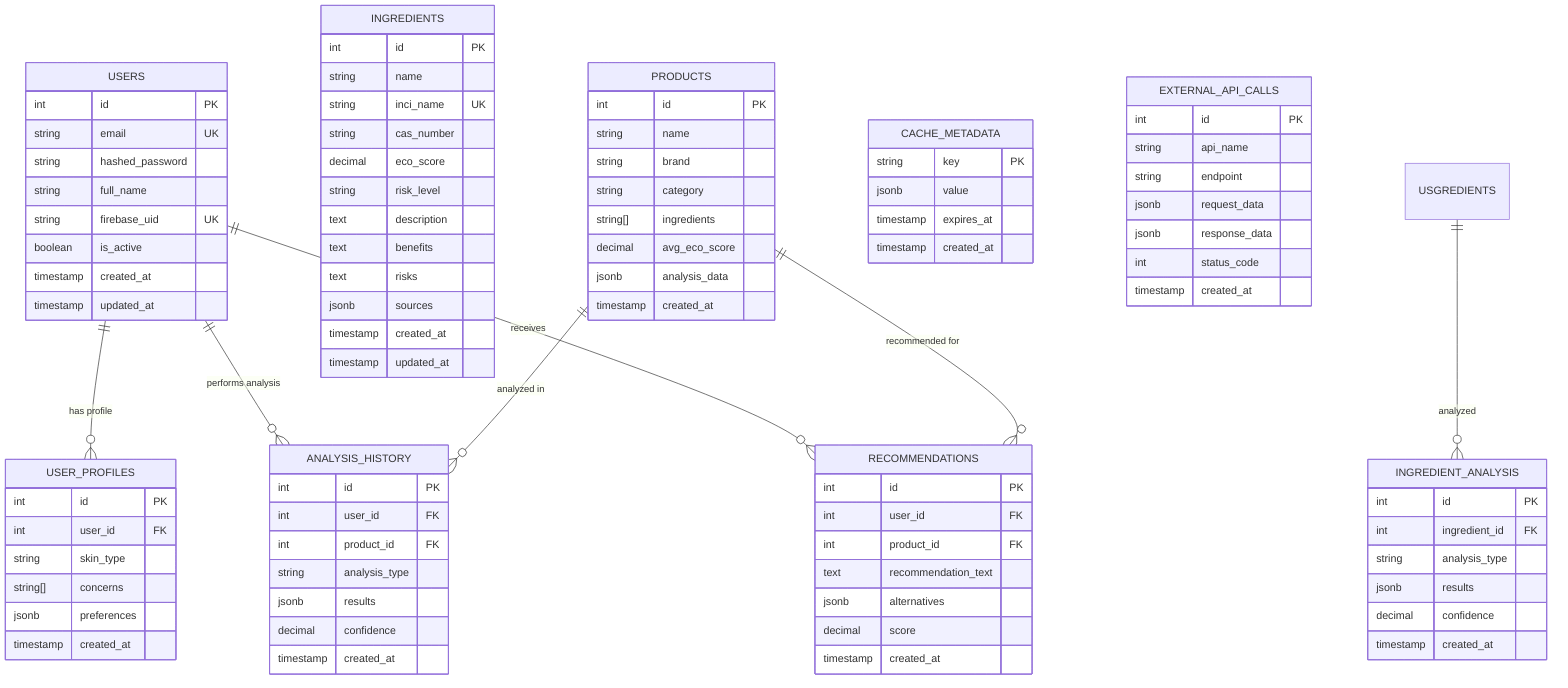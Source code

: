 erDiagram
    USERS {
        int id PK
        string email UK
        string hashed_password
        string full_name
        string firebase_uid UK
        boolean is_active
        timestamp created_at
        timestamp updated_at
    }
    
    USER_PROFILES {
        int id PK
        int user_id FK
        string skin_type
        string[] concerns
        jsonb preferences
        timestamp created_at
    }
    
    INGREDIENTS {
        int id PK
        string name
        string inci_name UK
        string cas_number
        decimal eco_score
        string risk_level
        text description
        text benefits
        text risks
        jsonb sources
        timestamp created_at
        timestamp updated_at
    }
    
    PRODUCTS {
        int id PK
        string name
        string brand
        string category
        string[] ingredients
        decimal avg_eco_score
        jsonb analysis_data
        timestamp created_at
    }
    
    ANALYSIS_HISTORY {
        int id PK
        int user_id FK
        int product_id FK
        string analysis_type
        jsonb results
        decimal confidence
        timestamp created_at
    }
    
    RECOMMENDATIONS {
        int id PK
        int user_id FK
        int product_id FK
        text recommendation_text
        jsonb alternatives
        decimal score
        timestamp created_at
    }
    
    CACHE_METADATA {
        string key PK
        jsonb value
        timestamp expires_at
        timestamp created_at
    }
    
    INGREDIENT_ANALYSIS {
        int id PK
        int ingredient_id FK
        string analysis_type
        jsonb results
        decimal confidence
        timestamp created_at
    }
    
    EXTERNAL_API_CALLS {
        int id PK
        string api_name
        string endpoint
        jsonb request_data
        jsonb response_data
        int status_code
        timestamp created_at
    }
    
    %% Relationships
    USERS ||--o{ USER_PROFILES : "has profile"
    USERS ||--o{ ANALYSIS_HISTORY : "performs analysis"
    USGREDIENTS ||--o{ INGREDIENT_ANALYSIS : "analyzed"
    PRODUCTS ||--o{ ANALYSIS_HISTORY : "analyzed in"
    USERS ||--o{ RECOMMENDATIONS : "receives"
    PRODUCTS ||--o{ RECOMMENDATIONS : "recommended for"